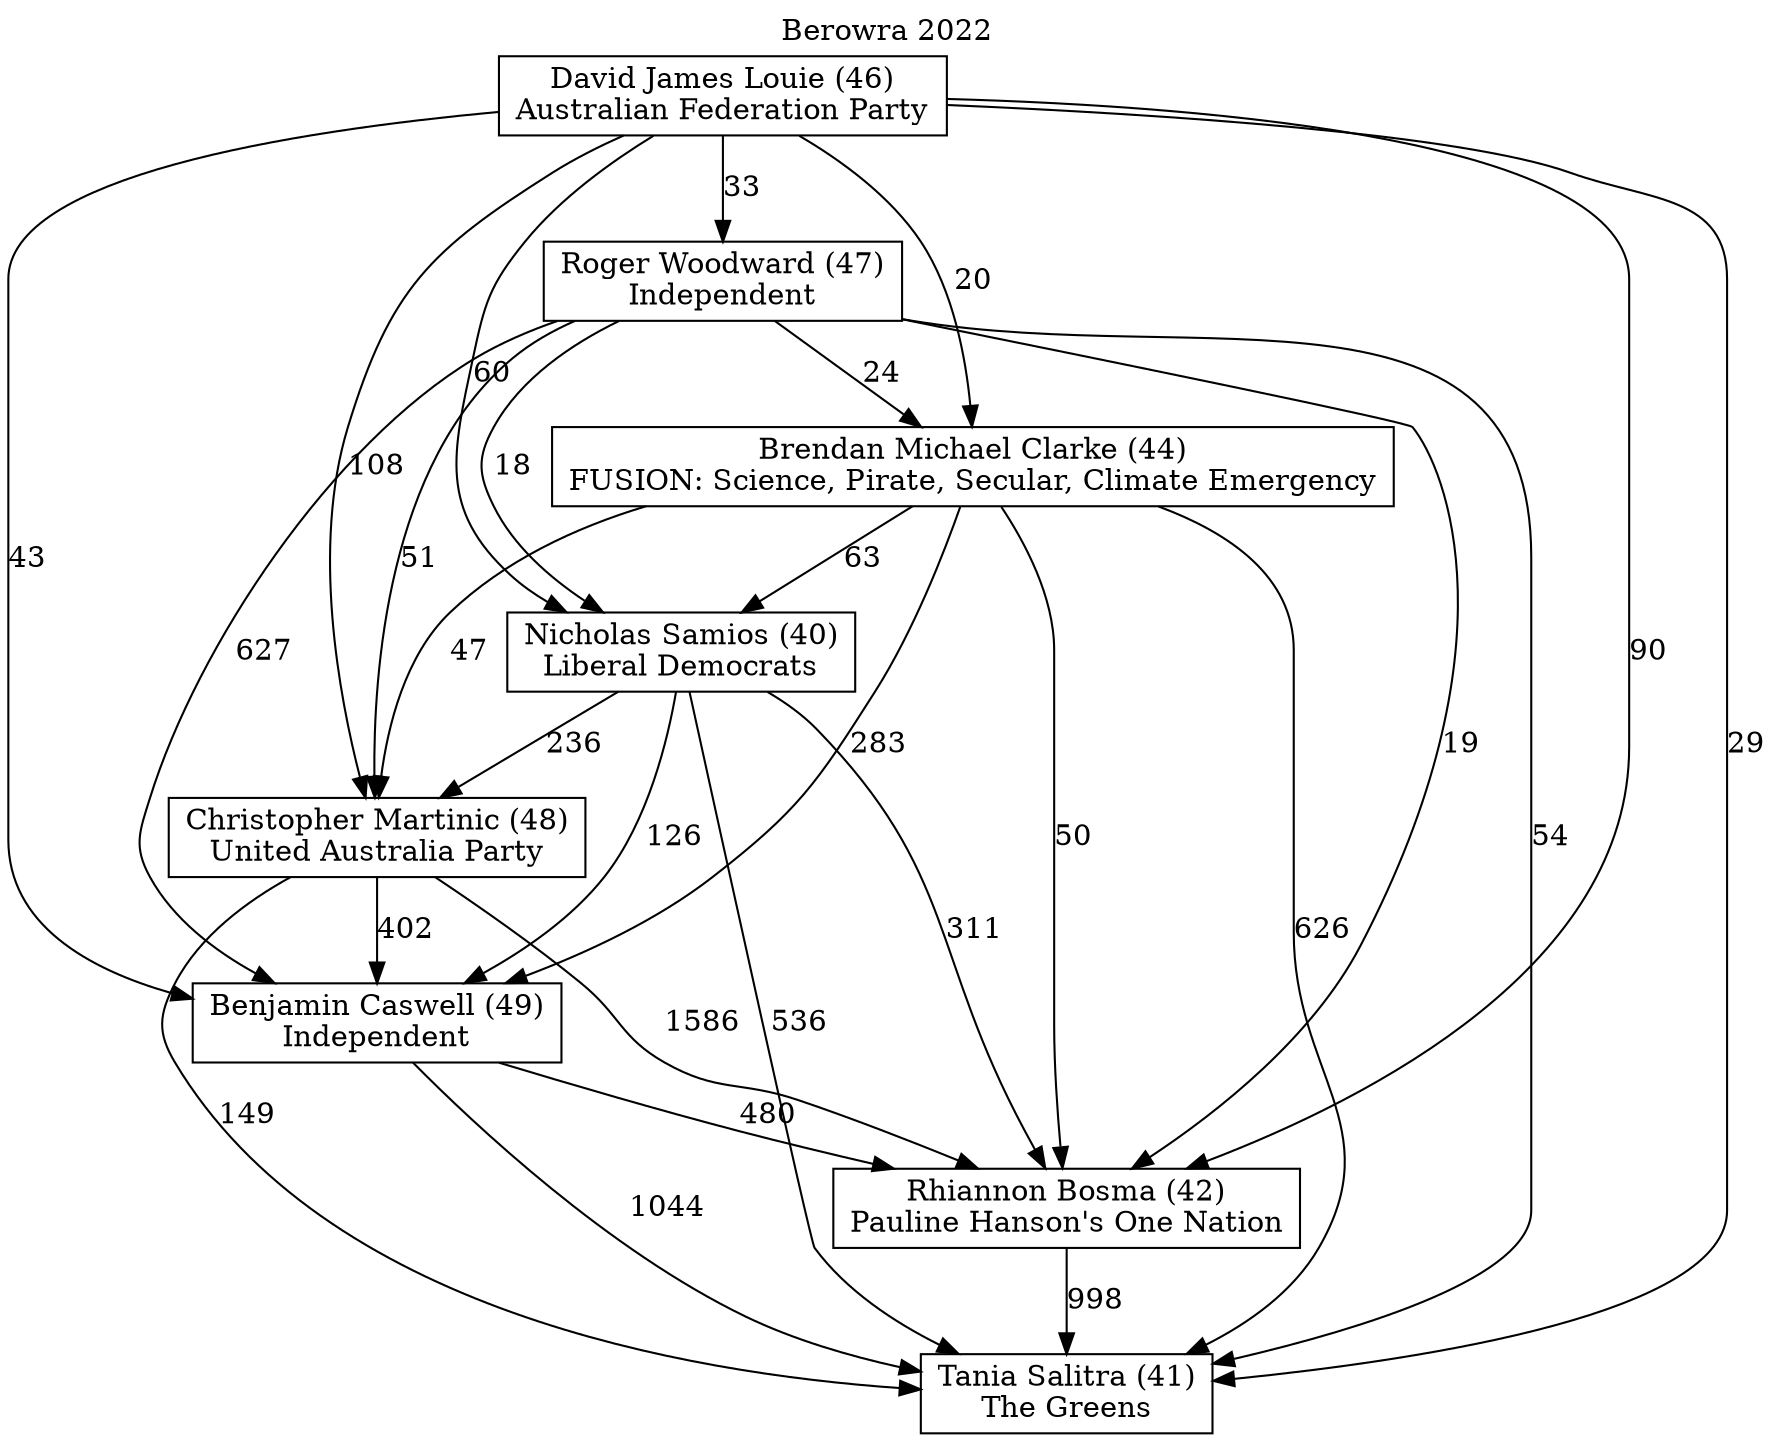 // House preference flow
digraph "Tania Salitra (41)_Berowra_2022" {
	graph [label="Berowra 2022" labelloc=t mclimit=10]
	node [shape=box]
	"Christopher Martinic (48)" [label="Christopher Martinic (48)
United Australia Party"]
	"Brendan Michael Clarke (44)" [label="Brendan Michael Clarke (44)
FUSION: Science, Pirate, Secular, Climate Emergency"]
	"Tania Salitra (41)" [label="Tania Salitra (41)
The Greens"]
	"Nicholas Samios (40)" [label="Nicholas Samios (40)
Liberal Democrats"]
	"David James Louie (46)" [label="David James Louie (46)
Australian Federation Party"]
	"Rhiannon Bosma (42)" [label="Rhiannon Bosma (42)
Pauline Hanson's One Nation"]
	"Roger Woodward (47)" [label="Roger Woodward (47)
Independent"]
	"Benjamin Caswell (49)" [label="Benjamin Caswell (49)
Independent"]
	"David James Louie (46)" -> "Roger Woodward (47)" [label=33]
	"Roger Woodward (47)" -> "Brendan Michael Clarke (44)" [label=24]
	"David James Louie (46)" -> "Brendan Michael Clarke (44)" [label=20]
	"Nicholas Samios (40)" -> "Rhiannon Bosma (42)" [label=311]
	"Brendan Michael Clarke (44)" -> "Tania Salitra (41)" [label=626]
	"Roger Woodward (47)" -> "Benjamin Caswell (49)" [label=627]
	"Roger Woodward (47)" -> "Tania Salitra (41)" [label=54]
	"Benjamin Caswell (49)" -> "Rhiannon Bosma (42)" [label=480]
	"Roger Woodward (47)" -> "Christopher Martinic (48)" [label=51]
	"Rhiannon Bosma (42)" -> "Tania Salitra (41)" [label=998]
	"Brendan Michael Clarke (44)" -> "Nicholas Samios (40)" [label=63]
	"David James Louie (46)" -> "Nicholas Samios (40)" [label=60]
	"Brendan Michael Clarke (44)" -> "Rhiannon Bosma (42)" [label=50]
	"David James Louie (46)" -> "Christopher Martinic (48)" [label=108]
	"David James Louie (46)" -> "Benjamin Caswell (49)" [label=43]
	"David James Louie (46)" -> "Rhiannon Bosma (42)" [label=90]
	"Brendan Michael Clarke (44)" -> "Benjamin Caswell (49)" [label=283]
	"Nicholas Samios (40)" -> "Tania Salitra (41)" [label=536]
	"Nicholas Samios (40)" -> "Benjamin Caswell (49)" [label=126]
	"Christopher Martinic (48)" -> "Benjamin Caswell (49)" [label=402]
	"Roger Woodward (47)" -> "Nicholas Samios (40)" [label=18]
	"Benjamin Caswell (49)" -> "Tania Salitra (41)" [label=1044]
	"Christopher Martinic (48)" -> "Rhiannon Bosma (42)" [label=1586]
	"Nicholas Samios (40)" -> "Christopher Martinic (48)" [label=236]
	"Roger Woodward (47)" -> "Rhiannon Bosma (42)" [label=19]
	"David James Louie (46)" -> "Tania Salitra (41)" [label=29]
	"Christopher Martinic (48)" -> "Tania Salitra (41)" [label=149]
	"Brendan Michael Clarke (44)" -> "Christopher Martinic (48)" [label=47]
}

